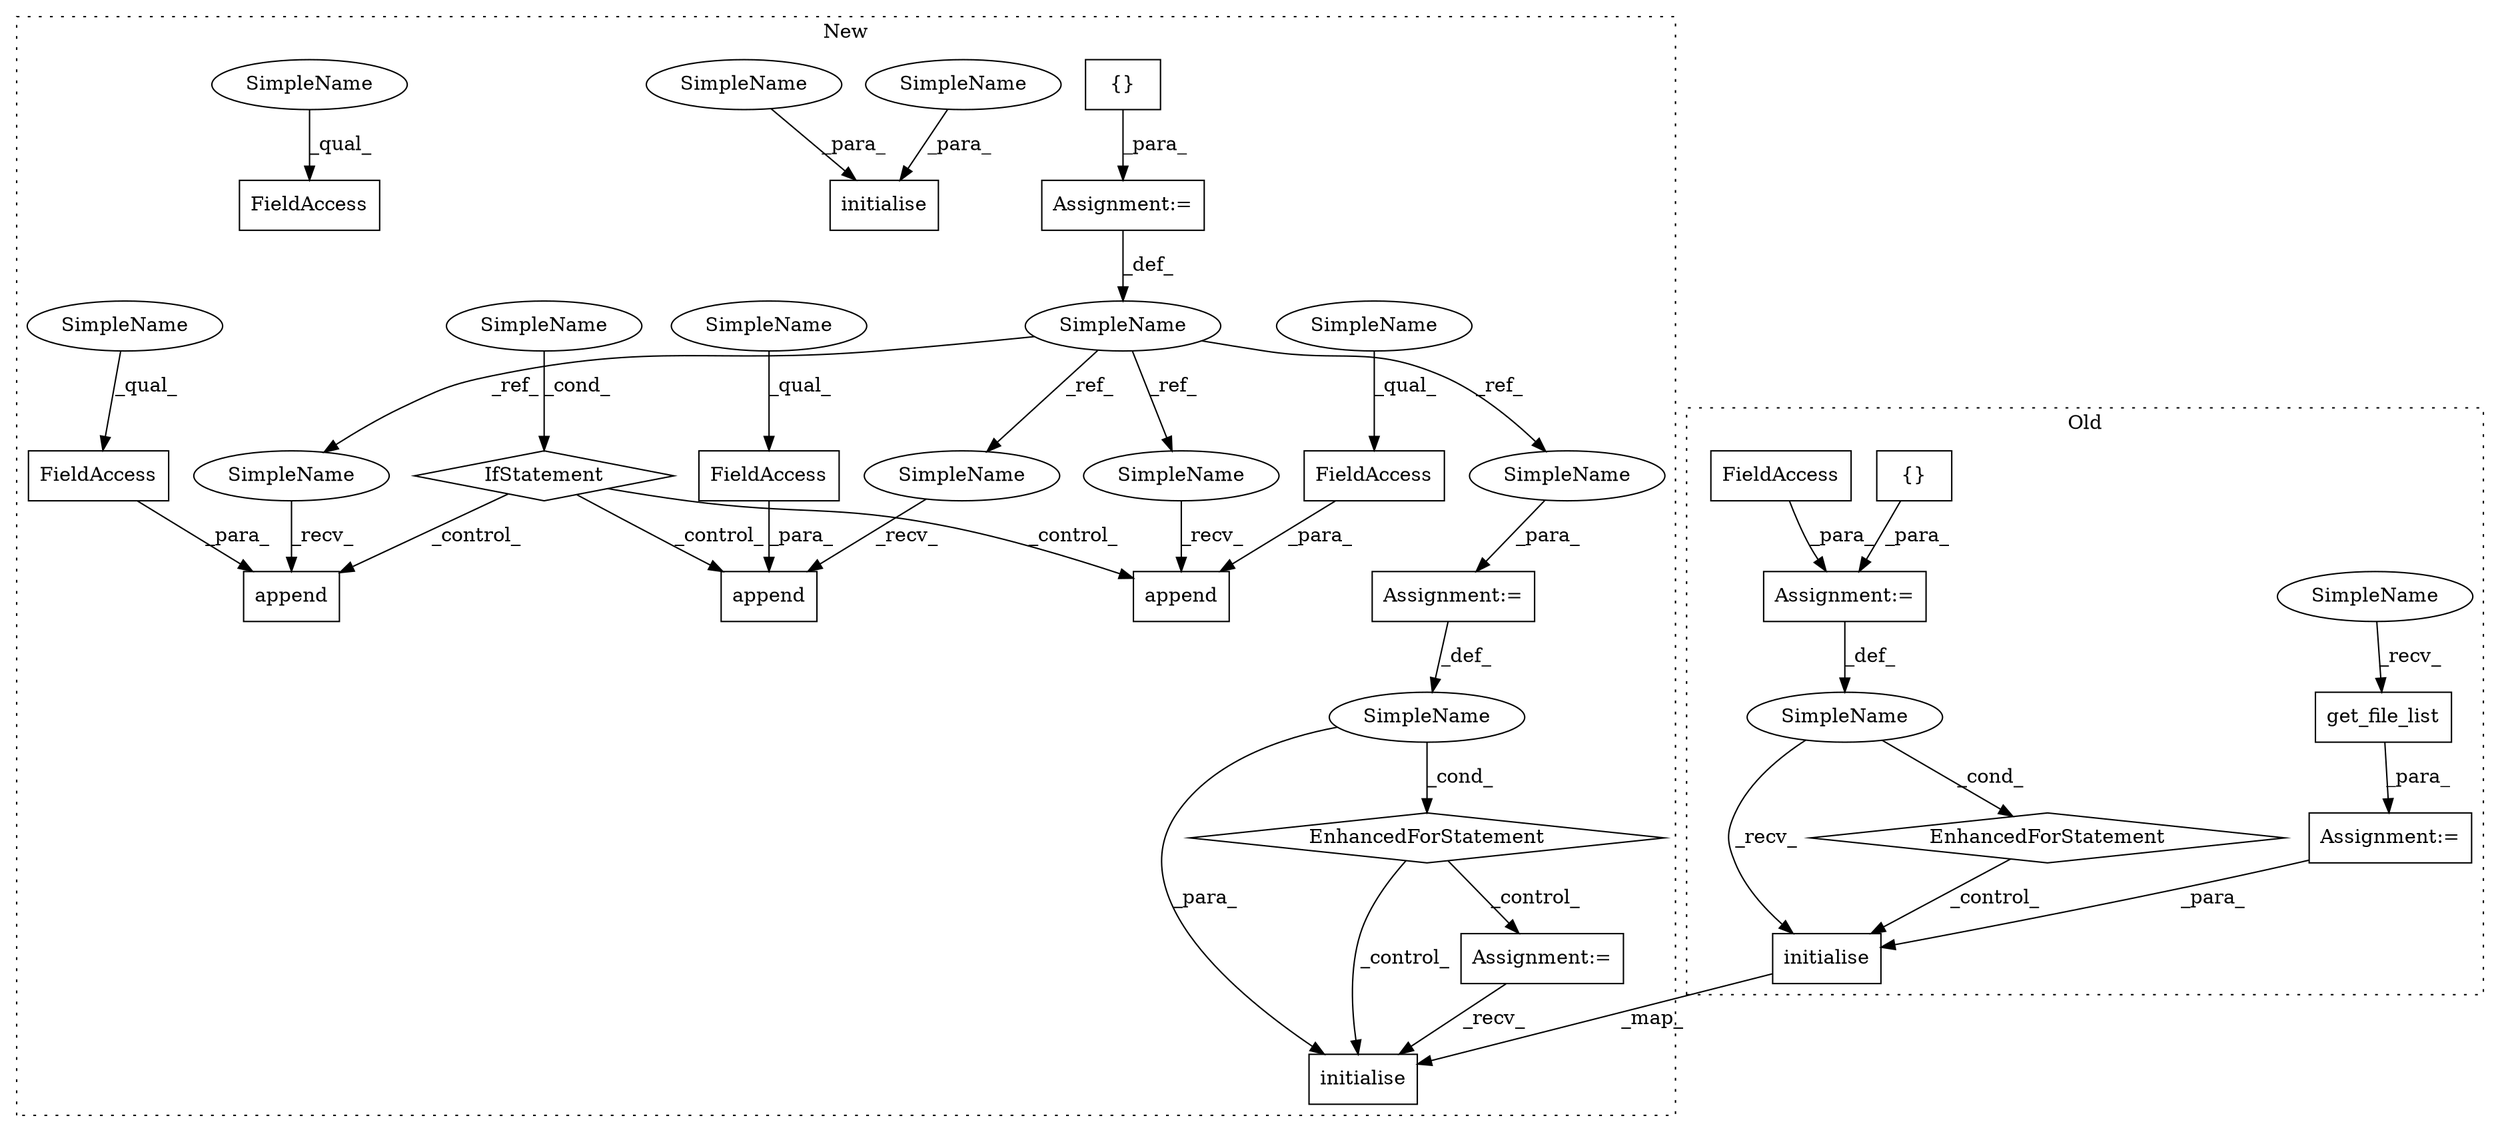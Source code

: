 digraph G {
subgraph cluster0 {
1 [label="initialise" a="32" s="2985,3027" l="11,1" shape="box"];
3 [label="Assignment:=" a="7" s="2818" l="1" shape="box"];
4 [label="get_file_list" a="32" s="2836" l="15" shape="box"];
5 [label="{}" a="4" s="2273,2281" l="1,1" shape="box"];
7 [label="EnhancedForStatement" a="70" s="2857,2968" l="53,2" shape="diamond"];
9 [label="SimpleName" a="42" s="2947" l="6" shape="ellipse"];
11 [label="Assignment:=" a="7" s="2857,2968" l="53,2" shape="box"];
27 [label="SimpleName" a="42" s="2819" l="16" shape="ellipse"];
29 [label="FieldAccess" a="22" s="2956" l="12" shape="box"];
label = "Old";
style="dotted";
}
subgraph cluster1 {
2 [label="initialise" a="32" s="2696,2738" l="11,1" shape="box"];
6 [label="{}" a="4" s="2241" l="2" shape="box"];
8 [label="EnhancedForStatement" a="70" s="2543,2626" l="57,2" shape="diamond"];
10 [label="SimpleName" a="42" s="2604" l="9" shape="ellipse"];
12 [label="Assignment:=" a="7" s="2543,2626" l="57,2" shape="box"];
13 [label="SimpleName" a="42" s="2221" l="10" shape="ellipse"];
14 [label="append" a="32" s="2375,2415" l="7,1" shape="box"];
15 [label="SimpleName" a="42" s="" l="" shape="ellipse"];
16 [label="append" a="32" s="2318,2353" l="7,1" shape="box"];
17 [label="FieldAccess" a="22" s="2382" l="33" shape="box"];
18 [label="FieldAccess" a="22" s="2325" l="28" shape="box"];
19 [label="FieldAccess" a="22" s="2460" l="26" shape="box"];
20 [label="FieldAccess" a="22" s="3323" l="32" shape="box"];
21 [label="IfStatement" a="25" s="2251,2295" l="4,2" shape="diamond"];
22 [label="Assignment:=" a="7" s="2231" l="1" shape="box"];
23 [label="Assignment:=" a="7" s="2644" l="1" shape="box"];
24 [label="append" a="32" s="2453,2486" l="7,1" shape="box"];
25 [label="initialise" a="32" s="2966,3031" l="11,1" shape="box"];
26 [label="SimpleName" a="42" s="2977" l="10" shape="ellipse"];
28 [label="SimpleName" a="42" s="2988" l="10" shape="ellipse"];
30 [label="SimpleName" a="42" s="3323" l="16" shape="ellipse"];
31 [label="SimpleName" a="42" s="2325" l="16" shape="ellipse"];
32 [label="SimpleName" a="42" s="2460" l="16" shape="ellipse"];
33 [label="SimpleName" a="42" s="2382" l="16" shape="ellipse"];
34 [label="SimpleName" a="42" s="2307" l="10" shape="ellipse"];
35 [label="SimpleName" a="42" s="2442" l="10" shape="ellipse"];
36 [label="SimpleName" a="42" s="2616" l="10" shape="ellipse"];
37 [label="SimpleName" a="42" s="2364" l="10" shape="ellipse"];
label = "New";
style="dotted";
}
1 -> 2 [label="_map_"];
3 -> 1 [label="_para_"];
4 -> 3 [label="_para_"];
5 -> 11 [label="_para_"];
6 -> 22 [label="_para_"];
7 -> 1 [label="_control_"];
8 -> 23 [label="_control_"];
8 -> 2 [label="_control_"];
9 -> 7 [label="_cond_"];
9 -> 1 [label="_recv_"];
10 -> 2 [label="_para_"];
10 -> 8 [label="_cond_"];
11 -> 9 [label="_def_"];
12 -> 10 [label="_def_"];
13 -> 34 [label="_ref_"];
13 -> 36 [label="_ref_"];
13 -> 37 [label="_ref_"];
13 -> 35 [label="_ref_"];
15 -> 21 [label="_cond_"];
17 -> 14 [label="_para_"];
18 -> 16 [label="_para_"];
19 -> 24 [label="_para_"];
21 -> 16 [label="_control_"];
21 -> 14 [label="_control_"];
21 -> 24 [label="_control_"];
22 -> 13 [label="_def_"];
23 -> 2 [label="_recv_"];
26 -> 25 [label="_para_"];
27 -> 4 [label="_recv_"];
28 -> 25 [label="_para_"];
29 -> 11 [label="_para_"];
30 -> 20 [label="_qual_"];
31 -> 18 [label="_qual_"];
32 -> 19 [label="_qual_"];
33 -> 17 [label="_qual_"];
34 -> 16 [label="_recv_"];
35 -> 24 [label="_recv_"];
36 -> 12 [label="_para_"];
37 -> 14 [label="_recv_"];
}